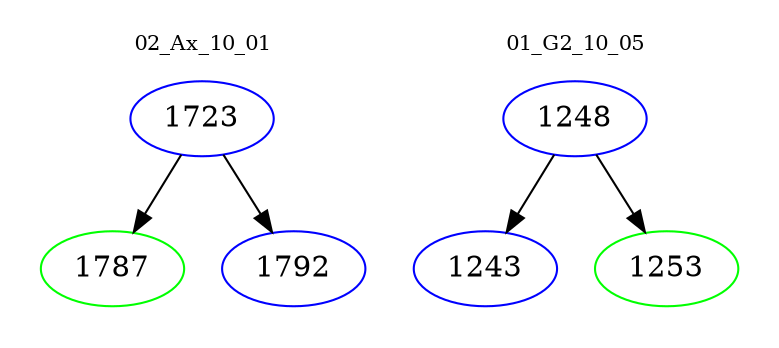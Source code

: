digraph{
subgraph cluster_0 {
color = white
label = "02_Ax_10_01";
fontsize=10;
T0_1723 [label="1723", color="blue"]
T0_1723 -> T0_1787 [color="black"]
T0_1787 [label="1787", color="green"]
T0_1723 -> T0_1792 [color="black"]
T0_1792 [label="1792", color="blue"]
}
subgraph cluster_1 {
color = white
label = "01_G2_10_05";
fontsize=10;
T1_1248 [label="1248", color="blue"]
T1_1248 -> T1_1243 [color="black"]
T1_1243 [label="1243", color="blue"]
T1_1248 -> T1_1253 [color="black"]
T1_1253 [label="1253", color="green"]
}
}
